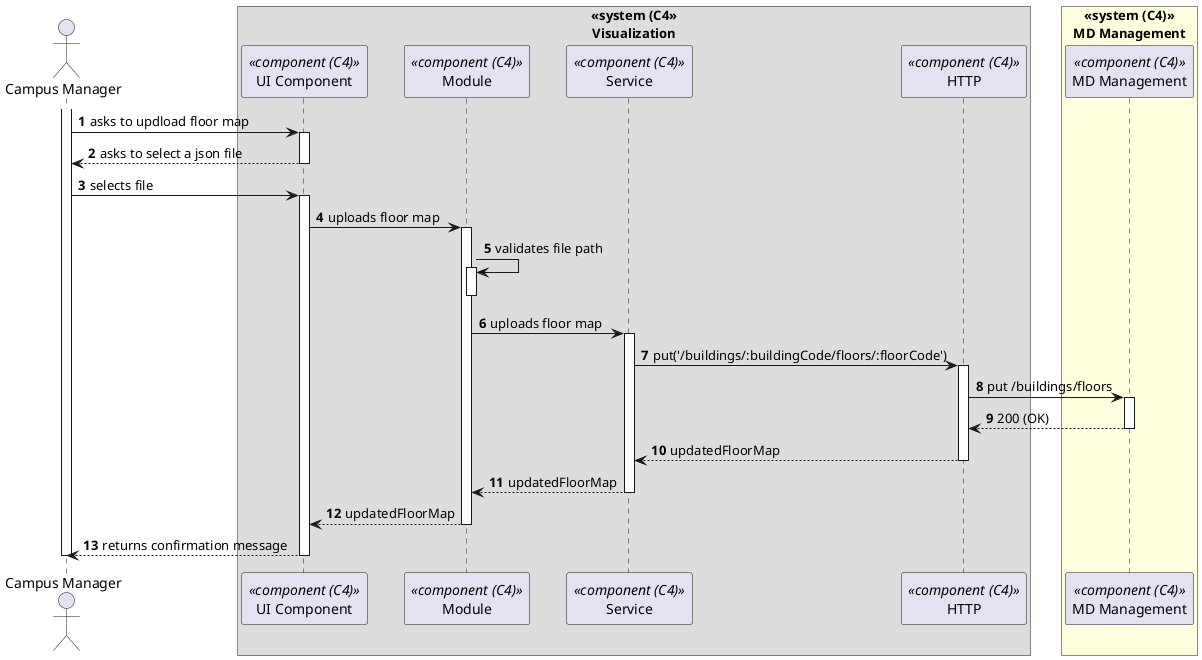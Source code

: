 @startuml process-view
autonumber
skinparam DefaultTextAlignment<<center>> center

actor CM as "Campus Manager"
box "<<system (C4>>\nVisualization"<<center>>
  participant CMP as "UI Component" <<component (C4)>>
  participant MOD as "Module" <<component (C4)>>
  participant SRV as "Service" <<component (C4)>>
  participant HTTP as "HTTP" <<component (C4)>>
end box

box "<<system (C4)>>\nMD Management" <<center>>#LightYellow
  participant MDM as "MD Management" <<component (C4)>>
end box

activate CM

CM -> CMP : asks to updload floor map
activate CMP

CM <-- CMP : asks to select a json file
deactivate CMP

CM -> CMP : selects file
activate CMP
CMP -> MOD : uploads floor map
activate MOD
MOD -> MOD : validates file path
activate MOD
deactivate MOD
MOD -> SRV : uploads floor map
activate SRV
SRV -> HTTP : put('/buildings/:buildingCode/floors/:floorCode')

activate HTTP

HTTP -> MDM : put /buildings/floors
activate MDM
MDM --> HTTP : 200 (OK)
deactivate MDM

HTTP --> SRV : updatedFloorMap
deactivate HTTP

SRV --> MOD : updatedFloorMap
deactivate SRV
MOD --> CMP : updatedFloorMap
deactivate MOD

CM <-- CMP : returns confirmation message
deactivate CMP


deactivate CM

@enduml

